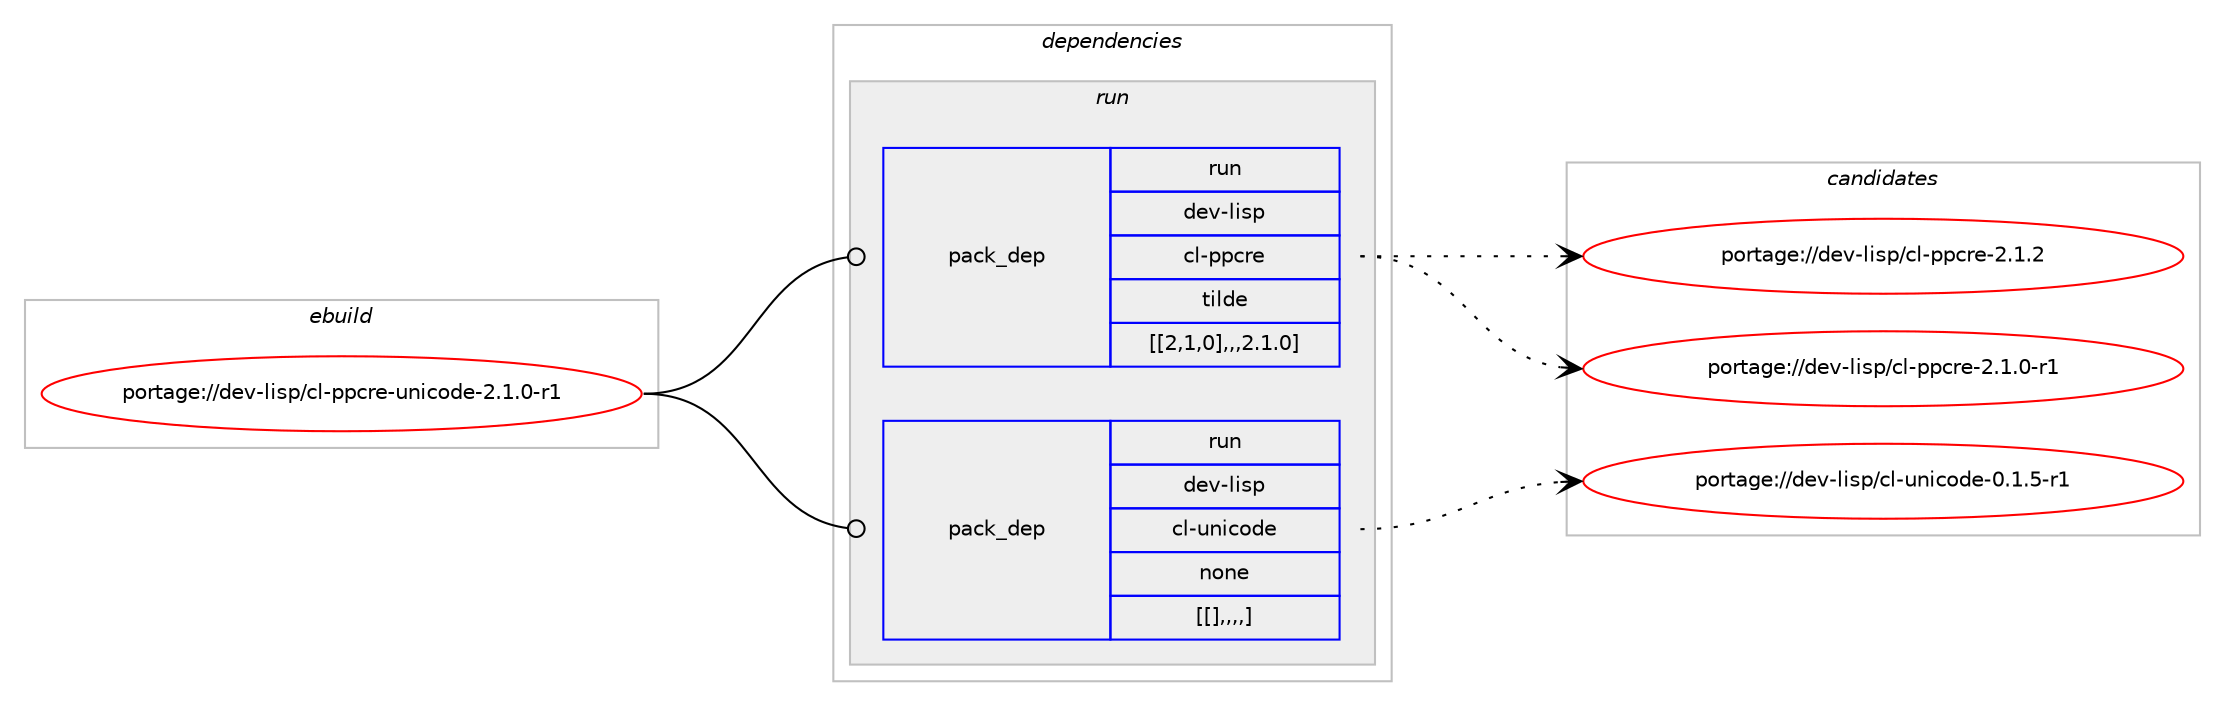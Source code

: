 digraph prolog {

# *************
# Graph options
# *************

newrank=true;
concentrate=true;
compound=true;
graph [rankdir=LR,fontname=Helvetica,fontsize=10,ranksep=1.5];#, ranksep=2.5, nodesep=0.2];
edge  [arrowhead=vee];
node  [fontname=Helvetica,fontsize=10];

# **********
# The ebuild
# **********

subgraph cluster_leftcol {
color=gray;
label=<<i>ebuild</i>>;
id [label="portage://dev-lisp/cl-ppcre-unicode-2.1.0-r1", color=red, width=4, href="../dev-lisp/cl-ppcre-unicode-2.1.0-r1.svg"];
}

# ****************
# The dependencies
# ****************

subgraph cluster_midcol {
color=gray;
label=<<i>dependencies</i>>;
subgraph cluster_compile {
fillcolor="#eeeeee";
style=filled;
label=<<i>compile</i>>;
}
subgraph cluster_compileandrun {
fillcolor="#eeeeee";
style=filled;
label=<<i>compile and run</i>>;
}
subgraph cluster_run {
fillcolor="#eeeeee";
style=filled;
label=<<i>run</i>>;
subgraph pack86366 {
dependency116905 [label=<<TABLE BORDER="0" CELLBORDER="1" CELLSPACING="0" CELLPADDING="4" WIDTH="220"><TR><TD ROWSPAN="6" CELLPADDING="30">pack_dep</TD></TR><TR><TD WIDTH="110">run</TD></TR><TR><TD>dev-lisp</TD></TR><TR><TD>cl-ppcre</TD></TR><TR><TD>tilde</TD></TR><TR><TD>[[2,1,0],,,2.1.0]</TD></TR></TABLE>>, shape=none, color=blue];
}
id:e -> dependency116905:w [weight=20,style="solid",arrowhead="odot"];
subgraph pack86367 {
dependency116906 [label=<<TABLE BORDER="0" CELLBORDER="1" CELLSPACING="0" CELLPADDING="4" WIDTH="220"><TR><TD ROWSPAN="6" CELLPADDING="30">pack_dep</TD></TR><TR><TD WIDTH="110">run</TD></TR><TR><TD>dev-lisp</TD></TR><TR><TD>cl-unicode</TD></TR><TR><TD>none</TD></TR><TR><TD>[[],,,,]</TD></TR></TABLE>>, shape=none, color=blue];
}
id:e -> dependency116906:w [weight=20,style="solid",arrowhead="odot"];
}
}

# **************
# The candidates
# **************

subgraph cluster_choices {
rank=same;
color=gray;
label=<<i>candidates</i>>;

subgraph choice86366 {
color=black;
nodesep=1;
choice1001011184510810511511247991084511211299114101455046494650 [label="portage://dev-lisp/cl-ppcre-2.1.2", color=red, width=4,href="../dev-lisp/cl-ppcre-2.1.2.svg"];
choice10010111845108105115112479910845112112991141014550464946484511449 [label="portage://dev-lisp/cl-ppcre-2.1.0-r1", color=red, width=4,href="../dev-lisp/cl-ppcre-2.1.0-r1.svg"];
dependency116905:e -> choice1001011184510810511511247991084511211299114101455046494650:w [style=dotted,weight="100"];
dependency116905:e -> choice10010111845108105115112479910845112112991141014550464946484511449:w [style=dotted,weight="100"];
}
subgraph choice86367 {
color=black;
nodesep=1;
choice10010111845108105115112479910845117110105991111001014548464946534511449 [label="portage://dev-lisp/cl-unicode-0.1.5-r1", color=red, width=4,href="../dev-lisp/cl-unicode-0.1.5-r1.svg"];
dependency116906:e -> choice10010111845108105115112479910845117110105991111001014548464946534511449:w [style=dotted,weight="100"];
}
}

}

